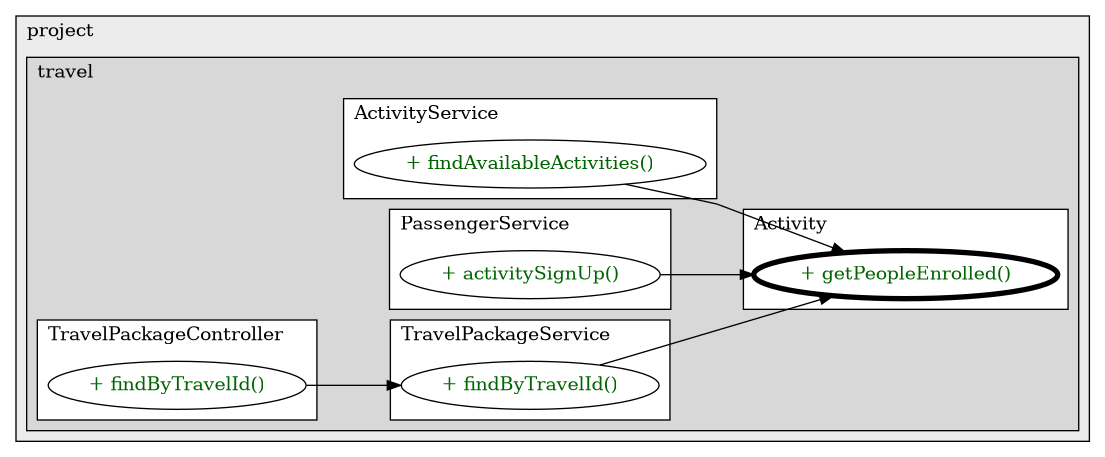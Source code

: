 @startuml

/' diagram meta data start
config=CallConfiguration;
{
  "rootMethod": "com.project.travel.model.Activity#getPeopleEnrolled()",
  "projectClassification": {
    "searchMode": "OpenProject", // OpenProject, AllProjects
    "includedProjects": "",
    "pathEndKeywords": "*.impl",
    "isClientPath": "",
    "isClientName": "",
    "isTestPath": "",
    "isTestName": "",
    "isMappingPath": "",
    "isMappingName": "",
    "isDataAccessPath": "",
    "isDataAccessName": "",
    "isDataStructurePath": "",
    "isDataStructureName": "",
    "isInterfaceStructuresPath": "",
    "isInterfaceStructuresName": "",
    "isEntryPointPath": "",
    "isEntryPointName": "",
    "treatFinalFieldsAsMandatory": false
  },
  "graphRestriction": {
    "classPackageExcludeFilter": "",
    "classPackageIncludeFilter": "",
    "classNameExcludeFilter": "",
    "classNameIncludeFilter": "",
    "methodNameExcludeFilter": "",
    "methodNameIncludeFilter": "",
    "removeByInheritance": "", // inheritance/annotation based filtering is done in a second step
    "removeByAnnotation": "",
    "removeByClassPackage": "", // cleanup the graph after inheritance/annotation based filtering is done
    "removeByClassName": "",
    "cutMappings": false,
    "cutEnum": true,
    "cutTests": true,
    "cutClient": true,
    "cutDataAccess": true,
    "cutInterfaceStructures": true,
    "cutDataStructures": true,
    "cutGetterAndSetter": true,
    "cutConstructors": true
  },
  "graphTraversal": {
    "forwardDepth": 3,
    "backwardDepth": 3,
    "classPackageExcludeFilter": "",
    "classPackageIncludeFilter": "",
    "classNameExcludeFilter": "",
    "classNameIncludeFilter": "",
    "methodNameExcludeFilter": "",
    "methodNameIncludeFilter": "",
    "hideMappings": false,
    "hideDataStructures": false,
    "hidePrivateMethods": true,
    "hideInterfaceCalls": true, // indirection: implementation -> interface (is hidden) -> implementation
    "onlyShowApplicationEntryPoints": false, // root node is included
    "useMethodCallsForStructureDiagram": "ForwardOnly" // ForwardOnly, BothDirections, No
  },
  "details": {
    "aggregation": "GroupByClass", // ByClass, GroupByClass, None
    "showMethodParametersTypes": false,
    "showMethodParametersNames": false,
    "showMethodReturnType": false,
    "showPackageLevels": 2,
    "showCallOrder": false,
    "edgeMode": "MethodsOnly", // TypesOnly, MethodsOnly, TypesAndMethods, MethodsAndDirectTypeUsage
    "showDetailedClassStructure": false
  },
  "rootClass": "com.project.travel.model.Activity",
  "extensionCallbackMethod": "" // qualified.class.name#methodName - signature: public static String method(String)
}
diagram meta data end '/



digraph g {
    rankdir="LR"
    splines=polyline
    

'nodes 
subgraph cluster_309310695 { 
   	label=project
	labeljust=l
	fillcolor="#ececec"
	style=filled
   
   subgraph cluster_458742671 { 
   	label=travel
	labeljust=l
	fillcolor="#d8d8d8"
	style=filled
   
   subgraph cluster_1112021222 { 
   	label=Activity
	labeljust=l
	fillcolor=white
	style=filled
   
   Activity23207337XXXgetPeopleEnrolled0[
	label="+ getPeopleEnrolled()"
	style=filled
	fillcolor=white
	tooltip="Activity

null"
	penwidth=4
	fontcolor=darkgreen
];
} 

subgraph cluster_1606490092 { 
   	label=TravelPackageService
	labeljust=l
	fillcolor=white
	style=filled
   
   TravelPackageService70215069XXXfindByTravelId2374300[
	label="+ findByTravelId()"
	style=filled
	fillcolor=white
	tooltip="TravelPackageService

null"
	fontcolor=darkgreen
];
} 

subgraph cluster_1620003077 { 
   	label=ActivityService
	labeljust=l
	fillcolor=white
	style=filled
   
   ActivityService70215069XXXfindAvailableActivities0[
	label="+ findAvailableActivities()"
	style=filled
	fillcolor=white
	tooltip="ActivityService

null"
	fontcolor=darkgreen
];
} 

subgraph cluster_1879492870 { 
   	label=PassengerService
	labeljust=l
	fillcolor=white
	style=filled
   
   PassengerService70215069XXXactivitySignUp99390616[
	label="+ activitySignUp()"
	style=filled
	fillcolor=white
	tooltip="PassengerService

null"
	fontcolor=darkgreen
];
} 

subgraph cluster_305328216 { 
   	label=TravelPackageController
	labeljust=l
	fillcolor=white
	style=filled
   
   TravelPackageController2060728018XXXfindByTravelId2374300[
	label="+ findByTravelId()"
	style=filled
	fillcolor=white
	tooltip="TravelPackageController

null"
	fontcolor=darkgreen
];
} 
} 
} 

'edges    
ActivityService70215069XXXfindAvailableActivities0 -> Activity23207337XXXgetPeopleEnrolled0;
PassengerService70215069XXXactivitySignUp99390616 -> Activity23207337XXXgetPeopleEnrolled0;
TravelPackageController2060728018XXXfindByTravelId2374300 -> TravelPackageService70215069XXXfindByTravelId2374300;
TravelPackageService70215069XXXfindByTravelId2374300 -> Activity23207337XXXgetPeopleEnrolled0;
    
}
@enduml
